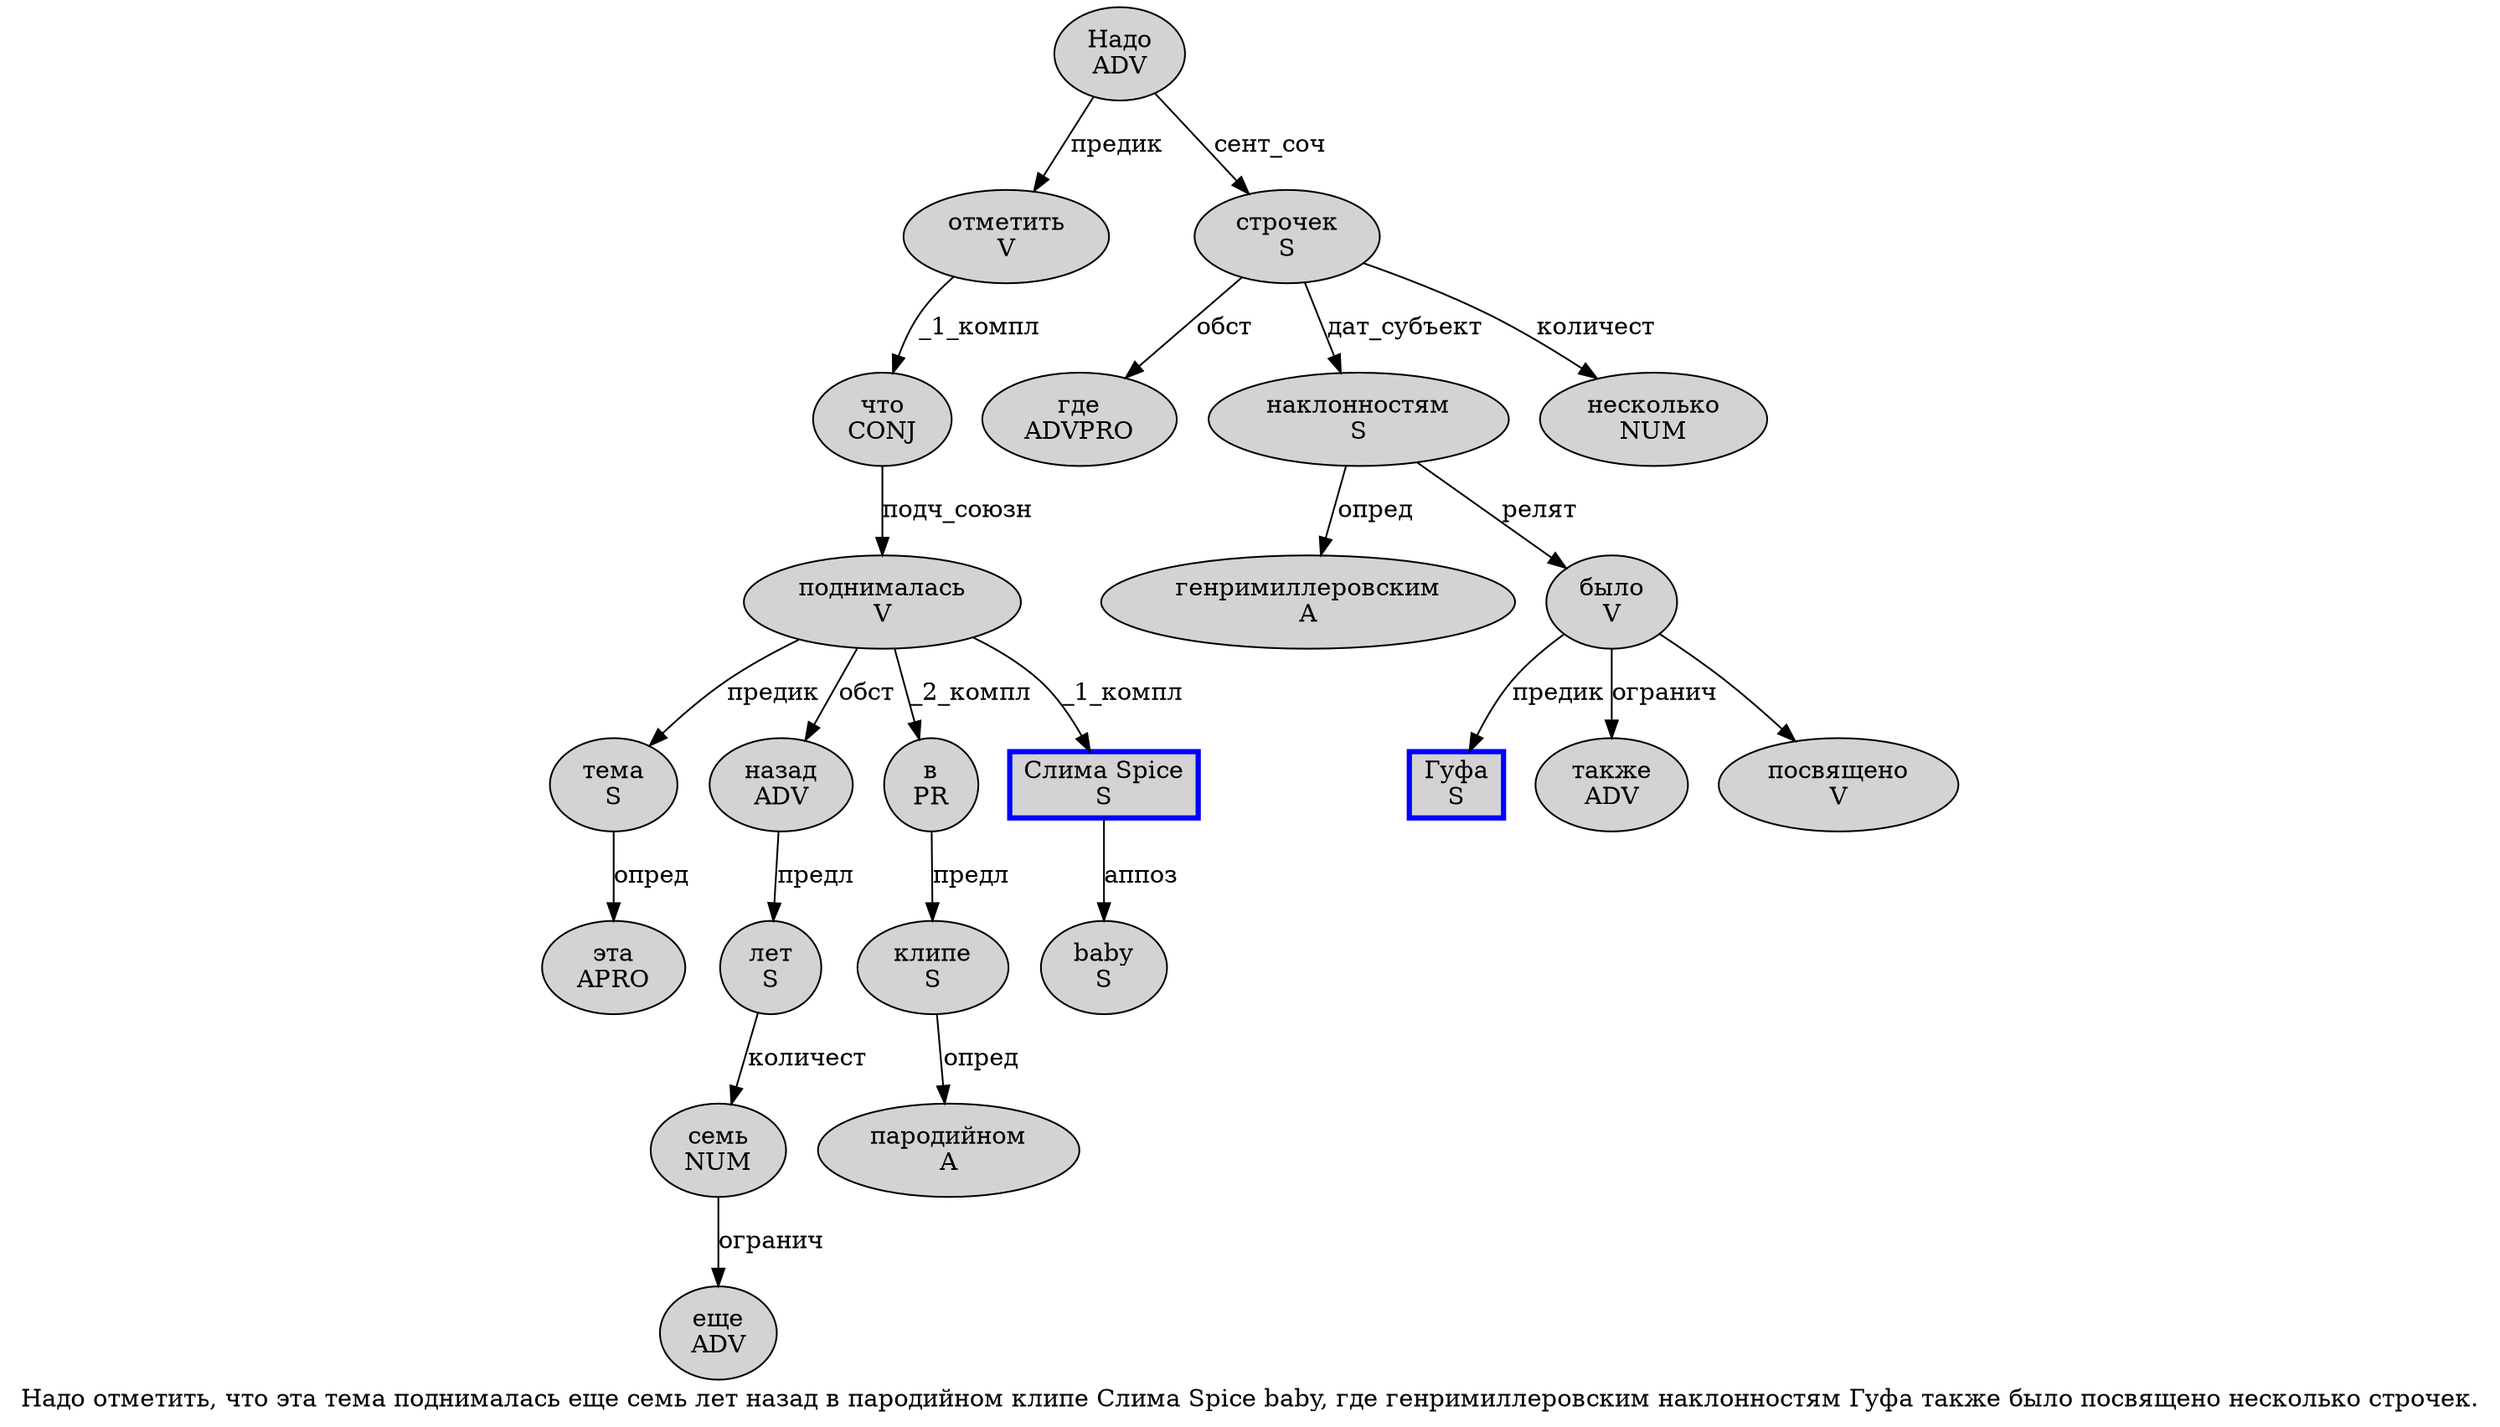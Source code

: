 digraph SENTENCE_384 {
	graph [label="Надо отметить, что эта тема поднималась еще семь лет назад в пародийном клипе Слима Spice baby, где генримиллеровским наклонностям Гуфа также было посвящено несколько строчек."]
	node [style=filled]
		0 [label="Надо
ADV" color="" fillcolor=lightgray penwidth=1 shape=ellipse]
		1 [label="отметить
V" color="" fillcolor=lightgray penwidth=1 shape=ellipse]
		3 [label="что
CONJ" color="" fillcolor=lightgray penwidth=1 shape=ellipse]
		4 [label="эта
APRO" color="" fillcolor=lightgray penwidth=1 shape=ellipse]
		5 [label="тема
S" color="" fillcolor=lightgray penwidth=1 shape=ellipse]
		6 [label="поднималась
V" color="" fillcolor=lightgray penwidth=1 shape=ellipse]
		7 [label="еще
ADV" color="" fillcolor=lightgray penwidth=1 shape=ellipse]
		8 [label="семь
NUM" color="" fillcolor=lightgray penwidth=1 shape=ellipse]
		9 [label="лет
S" color="" fillcolor=lightgray penwidth=1 shape=ellipse]
		10 [label="назад
ADV" color="" fillcolor=lightgray penwidth=1 shape=ellipse]
		11 [label="в
PR" color="" fillcolor=lightgray penwidth=1 shape=ellipse]
		12 [label="пародийном
A" color="" fillcolor=lightgray penwidth=1 shape=ellipse]
		13 [label="клипе
S" color="" fillcolor=lightgray penwidth=1 shape=ellipse]
		14 [label="Слима Spice
S" color=blue fillcolor=lightgray penwidth=3 shape=box]
		15 [label="baby
S" color="" fillcolor=lightgray penwidth=1 shape=ellipse]
		17 [label="где
ADVPRO" color="" fillcolor=lightgray penwidth=1 shape=ellipse]
		18 [label="генримиллеровским
A" color="" fillcolor=lightgray penwidth=1 shape=ellipse]
		19 [label="наклонностям
S" color="" fillcolor=lightgray penwidth=1 shape=ellipse]
		20 [label="Гуфа
S" color=blue fillcolor=lightgray penwidth=3 shape=box]
		21 [label="также
ADV" color="" fillcolor=lightgray penwidth=1 shape=ellipse]
		22 [label="было
V" color="" fillcolor=lightgray penwidth=1 shape=ellipse]
		23 [label="посвящено
V" color="" fillcolor=lightgray penwidth=1 shape=ellipse]
		24 [label="несколько
NUM" color="" fillcolor=lightgray penwidth=1 shape=ellipse]
		25 [label="строчек
S" color="" fillcolor=lightgray penwidth=1 shape=ellipse]
			1 -> 3 [label="_1_компл"]
			11 -> 13 [label="предл"]
			25 -> 17 [label="обст"]
			25 -> 19 [label="дат_субъект"]
			25 -> 24 [label="количест"]
			14 -> 15 [label="аппоз"]
			10 -> 9 [label="предл"]
			22 -> 20 [label="предик"]
			22 -> 21 [label="огранич"]
			22 -> 23
			8 -> 7 [label="огранич"]
			3 -> 6 [label="подч_союзн"]
			6 -> 5 [label="предик"]
			6 -> 10 [label="обст"]
			6 -> 11 [label="_2_компл"]
			6 -> 14 [label="_1_компл"]
			5 -> 4 [label="опред"]
			19 -> 18 [label="опред"]
			19 -> 22 [label="релят"]
			13 -> 12 [label="опред"]
			0 -> 1 [label="предик"]
			0 -> 25 [label="сент_соч"]
			9 -> 8 [label="количест"]
}